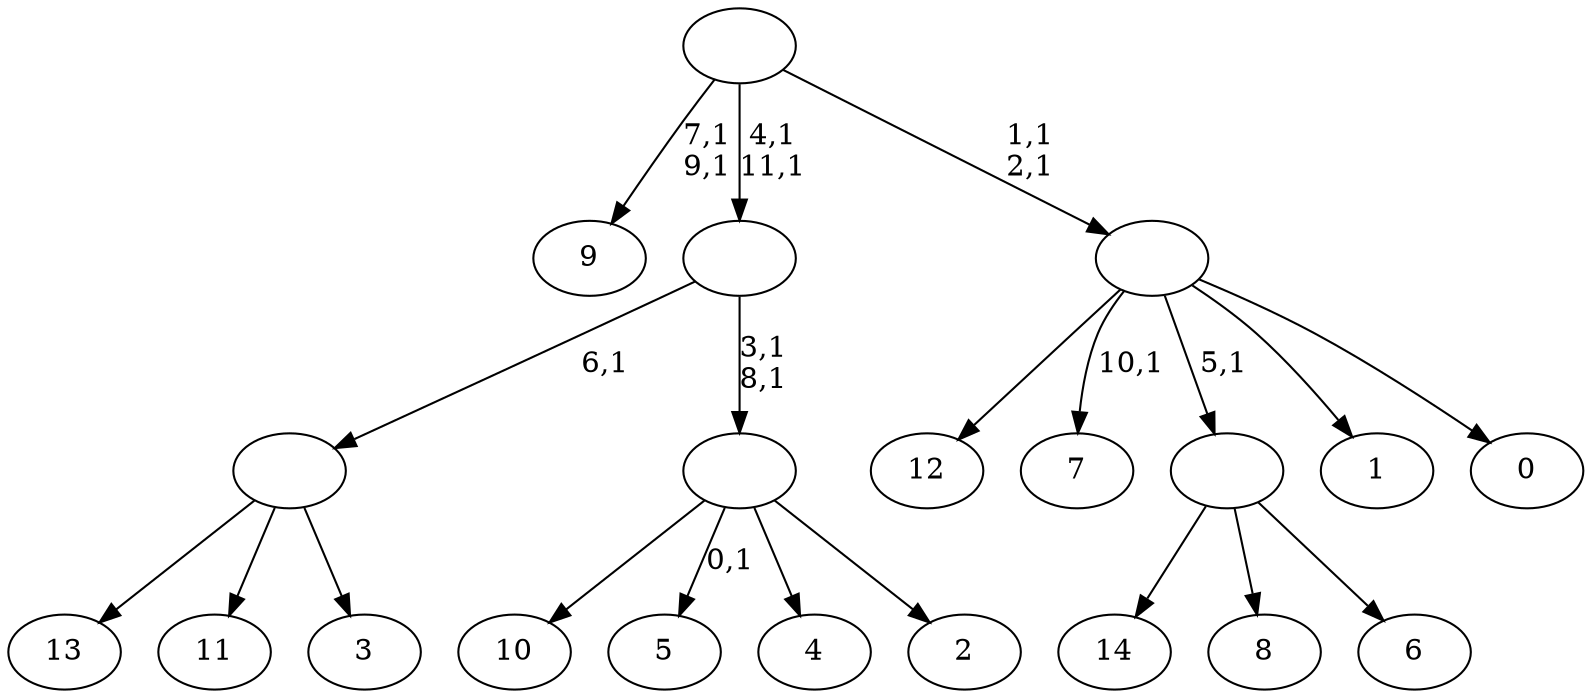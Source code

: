 digraph T {
	27 [label="14"]
	26 [label="13"]
	25 [label="12"]
	24 [label="11"]
	23 [label="10"]
	22 [label="9"]
	19 [label="8"]
	18 [label="7"]
	16 [label="6"]
	15 [label=""]
	14 [label="5"]
	12 [label="4"]
	11 [label="3"]
	10 [label=""]
	9 [label="2"]
	8 [label=""]
	6 [label=""]
	4 [label="1"]
	3 [label="0"]
	2 [label=""]
	0 [label=""]
	15 -> 27 [label=""]
	15 -> 19 [label=""]
	15 -> 16 [label=""]
	10 -> 26 [label=""]
	10 -> 24 [label=""]
	10 -> 11 [label=""]
	8 -> 14 [label="0,1"]
	8 -> 23 [label=""]
	8 -> 12 [label=""]
	8 -> 9 [label=""]
	6 -> 8 [label="3,1\n8,1"]
	6 -> 10 [label="6,1"]
	2 -> 18 [label="10,1"]
	2 -> 25 [label=""]
	2 -> 15 [label="5,1"]
	2 -> 4 [label=""]
	2 -> 3 [label=""]
	0 -> 2 [label="1,1\n2,1"]
	0 -> 6 [label="4,1\n11,1"]
	0 -> 22 [label="7,1\n9,1"]
}

